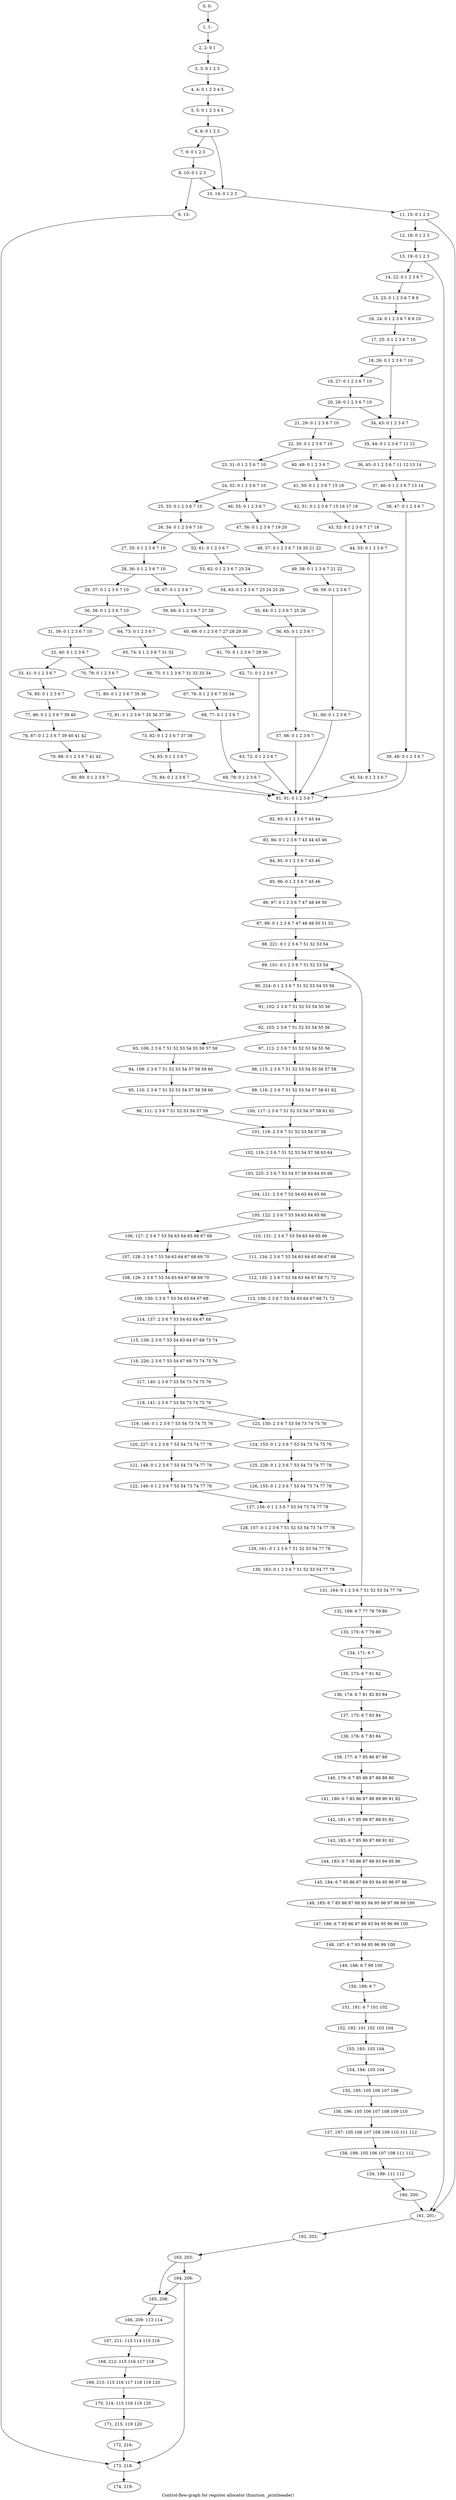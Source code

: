 digraph G {
graph [label="Control-flow-graph for register allocator (function _printheader)"]
0[label="0, 0: "];
1[label="1, 1: "];
2[label="2, 2: 0 1 "];
3[label="3, 3: 0 1 2 3 "];
4[label="4, 4: 0 1 2 3 4 5 "];
5[label="5, 5: 0 1 2 3 4 5 "];
6[label="6, 6: 0 1 2 3 "];
7[label="7, 9: 0 1 2 3 "];
8[label="8, 10: 0 1 2 3 "];
9[label="9, 13: "];
10[label="10, 14: 0 1 2 3 "];
11[label="11, 15: 0 1 2 3 "];
12[label="12, 18: 0 1 2 3 "];
13[label="13, 19: 0 1 2 3 "];
14[label="14, 22: 0 1 2 3 6 7 "];
15[label="15, 23: 0 1 2 3 6 7 8 9 "];
16[label="16, 24: 0 1 2 3 6 7 8 9 10 "];
17[label="17, 25: 0 1 2 3 6 7 10 "];
18[label="18, 26: 0 1 2 3 6 7 10 "];
19[label="19, 27: 0 1 2 3 6 7 10 "];
20[label="20, 28: 0 1 2 3 6 7 10 "];
21[label="21, 29: 0 1 2 3 6 7 10 "];
22[label="22, 30: 0 1 2 3 6 7 10 "];
23[label="23, 31: 0 1 2 3 6 7 10 "];
24[label="24, 32: 0 1 2 3 6 7 10 "];
25[label="25, 33: 0 1 2 3 6 7 10 "];
26[label="26, 34: 0 1 2 3 6 7 10 "];
27[label="27, 35: 0 1 2 3 6 7 10 "];
28[label="28, 36: 0 1 2 3 6 7 10 "];
29[label="29, 37: 0 1 2 3 6 7 10 "];
30[label="30, 38: 0 1 2 3 6 7 10 "];
31[label="31, 39: 0 1 2 3 6 7 10 "];
32[label="32, 40: 0 1 2 3 6 7 "];
33[label="33, 41: 0 1 2 3 6 7 "];
34[label="34, 43: 0 1 2 3 6 7 "];
35[label="35, 44: 0 1 2 3 6 7 11 12 "];
36[label="36, 45: 0 1 2 3 6 7 11 12 13 14 "];
37[label="37, 46: 0 1 2 3 6 7 13 14 "];
38[label="38, 47: 0 1 2 3 6 7 "];
39[label="39, 48: 0 1 2 3 6 7 "];
40[label="40, 49: 0 1 2 3 6 7 "];
41[label="41, 50: 0 1 2 3 6 7 15 16 "];
42[label="42, 51: 0 1 2 3 6 7 15 16 17 18 "];
43[label="43, 52: 0 1 2 3 6 7 17 18 "];
44[label="44, 53: 0 1 2 3 6 7 "];
45[label="45, 54: 0 1 2 3 6 7 "];
46[label="46, 55: 0 1 2 3 6 7 "];
47[label="47, 56: 0 1 2 3 6 7 19 20 "];
48[label="48, 57: 0 1 2 3 6 7 19 20 21 22 "];
49[label="49, 58: 0 1 2 3 6 7 21 22 "];
50[label="50, 59: 0 1 2 3 6 7 "];
51[label="51, 60: 0 1 2 3 6 7 "];
52[label="52, 61: 0 1 2 3 6 7 "];
53[label="53, 62: 0 1 2 3 6 7 23 24 "];
54[label="54, 63: 0 1 2 3 6 7 23 24 25 26 "];
55[label="55, 64: 0 1 2 3 6 7 25 26 "];
56[label="56, 65: 0 1 2 3 6 7 "];
57[label="57, 66: 0 1 2 3 6 7 "];
58[label="58, 67: 0 1 2 3 6 7 "];
59[label="59, 68: 0 1 2 3 6 7 27 28 "];
60[label="60, 69: 0 1 2 3 6 7 27 28 29 30 "];
61[label="61, 70: 0 1 2 3 6 7 29 30 "];
62[label="62, 71: 0 1 2 3 6 7 "];
63[label="63, 72: 0 1 2 3 6 7 "];
64[label="64, 73: 0 1 2 3 6 7 "];
65[label="65, 74: 0 1 2 3 6 7 31 32 "];
66[label="66, 75: 0 1 2 3 6 7 31 32 33 34 "];
67[label="67, 76: 0 1 2 3 6 7 33 34 "];
68[label="68, 77: 0 1 2 3 6 7 "];
69[label="69, 78: 0 1 2 3 6 7 "];
70[label="70, 79: 0 1 2 3 6 7 "];
71[label="71, 80: 0 1 2 3 6 7 35 36 "];
72[label="72, 81: 0 1 2 3 6 7 35 36 37 38 "];
73[label="73, 82: 0 1 2 3 6 7 37 38 "];
74[label="74, 83: 0 1 2 3 6 7 "];
75[label="75, 84: 0 1 2 3 6 7 "];
76[label="76, 85: 0 1 2 3 6 7 "];
77[label="77, 86: 0 1 2 3 6 7 39 40 "];
78[label="78, 87: 0 1 2 3 6 7 39 40 41 42 "];
79[label="79, 88: 0 1 2 3 6 7 41 42 "];
80[label="80, 89: 0 1 2 3 6 7 "];
81[label="81, 91: 0 1 2 3 6 7 "];
82[label="82, 93: 0 1 2 3 6 7 43 44 "];
83[label="83, 94: 0 1 2 3 6 7 43 44 45 46 "];
84[label="84, 95: 0 1 2 3 6 7 45 46 "];
85[label="85, 96: 0 1 2 3 6 7 45 46 "];
86[label="86, 97: 0 1 2 3 6 7 47 48 49 50 "];
87[label="87, 98: 0 1 2 3 6 7 47 48 49 50 51 52 "];
88[label="88, 221: 0 1 2 3 6 7 51 52 53 54 "];
89[label="89, 101: 0 1 2 3 6 7 51 52 53 54 "];
90[label="90, 224: 0 1 2 3 6 7 51 52 53 54 55 56 "];
91[label="91, 102: 2 3 6 7 51 52 53 54 55 56 "];
92[label="92, 103: 2 3 6 7 51 52 53 54 55 56 "];
93[label="93, 108: 2 3 6 7 51 52 53 54 55 56 57 58 "];
94[label="94, 109: 2 3 6 7 51 52 53 54 57 58 59 60 "];
95[label="95, 110: 2 3 6 7 51 52 53 54 57 58 59 60 "];
96[label="96, 111: 2 3 6 7 51 52 53 54 57 58 "];
97[label="97, 112: 2 3 6 7 51 52 53 54 55 56 "];
98[label="98, 115: 2 3 6 7 51 52 53 54 55 56 57 58 "];
99[label="99, 116: 2 3 6 7 51 52 53 54 57 58 61 62 "];
100[label="100, 117: 2 3 6 7 51 52 53 54 57 58 61 62 "];
101[label="101, 118: 2 3 6 7 51 52 53 54 57 58 "];
102[label="102, 119: 2 3 6 7 51 52 53 54 57 58 63 64 "];
103[label="103, 225: 2 3 6 7 53 54 57 58 63 64 65 66 "];
104[label="104, 121: 2 3 6 7 53 54 63 64 65 66 "];
105[label="105, 122: 2 3 6 7 53 54 63 64 65 66 "];
106[label="106, 127: 2 3 6 7 53 54 63 64 65 66 67 68 "];
107[label="107, 128: 2 3 6 7 53 54 63 64 67 68 69 70 "];
108[label="108, 129: 2 3 6 7 53 54 63 64 67 68 69 70 "];
109[label="109, 130: 2 3 6 7 53 54 63 64 67 68 "];
110[label="110, 131: 2 3 6 7 53 54 63 64 65 66 "];
111[label="111, 134: 2 3 6 7 53 54 63 64 65 66 67 68 "];
112[label="112, 135: 2 3 6 7 53 54 63 64 67 68 71 72 "];
113[label="113, 136: 2 3 6 7 53 54 63 64 67 68 71 72 "];
114[label="114, 137: 2 3 6 7 53 54 63 64 67 68 "];
115[label="115, 138: 2 3 6 7 53 54 63 64 67 68 73 74 "];
116[label="116, 226: 2 3 6 7 53 54 67 68 73 74 75 76 "];
117[label="117, 140: 2 3 6 7 53 54 73 74 75 76 "];
118[label="118, 141: 2 3 6 7 53 54 73 74 75 76 "];
119[label="119, 146: 0 1 2 3 6 7 53 54 73 74 75 76 "];
120[label="120, 227: 0 1 2 3 6 7 53 54 73 74 77 78 "];
121[label="121, 148: 0 1 2 3 6 7 53 54 73 74 77 78 "];
122[label="122, 149: 0 1 2 3 6 7 53 54 73 74 77 78 "];
123[label="123, 150: 2 3 6 7 53 54 73 74 75 76 "];
124[label="124, 153: 0 1 2 3 6 7 53 54 73 74 75 76 "];
125[label="125, 228: 0 1 2 3 6 7 53 54 73 74 77 78 "];
126[label="126, 155: 0 1 2 3 6 7 53 54 73 74 77 78 "];
127[label="127, 156: 0 1 2 3 6 7 53 54 73 74 77 78 "];
128[label="128, 157: 0 1 2 3 6 7 51 52 53 54 73 74 77 78 "];
129[label="129, 161: 0 1 2 3 6 7 51 52 53 54 77 78 "];
130[label="130, 163: 0 1 2 3 6 7 51 52 53 54 77 78 "];
131[label="131, 164: 0 1 2 3 6 7 51 52 53 54 77 78 "];
132[label="132, 169: 6 7 77 78 79 80 "];
133[label="133, 170: 6 7 79 80 "];
134[label="134, 171: 6 7 "];
135[label="135, 173: 6 7 81 82 "];
136[label="136, 174: 6 7 81 82 83 84 "];
137[label="137, 175: 6 7 83 84 "];
138[label="138, 176: 6 7 83 84 "];
139[label="139, 177: 6 7 85 86 87 88 "];
140[label="140, 179: 6 7 85 86 87 88 89 90 "];
141[label="141, 180: 6 7 85 86 87 88 89 90 91 92 "];
142[label="142, 181: 6 7 85 86 87 88 91 92 "];
143[label="143, 182: 6 7 85 86 87 88 91 92 "];
144[label="144, 183: 6 7 85 86 87 88 93 94 95 96 "];
145[label="145, 184: 6 7 85 86 87 88 93 94 95 96 97 98 "];
146[label="146, 185: 6 7 85 86 87 88 93 94 95 96 97 98 99 100 "];
147[label="147, 186: 6 7 85 86 87 88 93 94 95 96 99 100 "];
148[label="148, 187: 6 7 93 94 95 96 99 100 "];
149[label="149, 188: 6 7 99 100 "];
150[label="150, 189: 6 7 "];
151[label="151, 191: 6 7 101 102 "];
152[label="152, 192: 101 102 103 104 "];
153[label="153, 193: 103 104 "];
154[label="154, 194: 103 104 "];
155[label="155, 195: 105 106 107 108 "];
156[label="156, 196: 105 106 107 108 109 110 "];
157[label="157, 197: 105 106 107 108 109 110 111 112 "];
158[label="158, 198: 105 106 107 108 111 112 "];
159[label="159, 199: 111 112 "];
160[label="160, 200: "];
161[label="161, 201: "];
162[label="162, 202: "];
163[label="163, 203: "];
164[label="164, 206: "];
165[label="165, 208: "];
166[label="166, 209: 113 114 "];
167[label="167, 211: 113 114 115 116 "];
168[label="168, 212: 115 116 117 118 "];
169[label="169, 213: 115 116 117 118 119 120 "];
170[label="170, 214: 115 116 119 120 "];
171[label="171, 215: 119 120 "];
172[label="172, 216: "];
173[label="173, 218: "];
174[label="174, 219: "];
0->1 ;
1->2 ;
2->3 ;
3->4 ;
4->5 ;
5->6 ;
6->7 ;
6->10 ;
7->8 ;
8->9 ;
8->10 ;
9->173 ;
10->11 ;
11->12 ;
11->161 ;
12->13 ;
13->14 ;
13->161 ;
14->15 ;
15->16 ;
16->17 ;
17->18 ;
18->19 ;
18->34 ;
19->20 ;
20->21 ;
20->34 ;
21->22 ;
22->23 ;
22->40 ;
23->24 ;
24->25 ;
24->46 ;
25->26 ;
26->27 ;
26->52 ;
27->28 ;
28->29 ;
28->58 ;
29->30 ;
30->31 ;
30->64 ;
31->32 ;
32->33 ;
32->70 ;
33->76 ;
34->35 ;
35->36 ;
36->37 ;
37->38 ;
38->39 ;
39->81 ;
40->41 ;
41->42 ;
42->43 ;
43->44 ;
44->45 ;
45->81 ;
46->47 ;
47->48 ;
48->49 ;
49->50 ;
50->51 ;
51->81 ;
52->53 ;
53->54 ;
54->55 ;
55->56 ;
56->57 ;
57->81 ;
58->59 ;
59->60 ;
60->61 ;
61->62 ;
62->63 ;
63->81 ;
64->65 ;
65->66 ;
66->67 ;
67->68 ;
68->69 ;
69->81 ;
70->71 ;
71->72 ;
72->73 ;
73->74 ;
74->75 ;
75->81 ;
76->77 ;
77->78 ;
78->79 ;
79->80 ;
80->81 ;
81->82 ;
82->83 ;
83->84 ;
84->85 ;
85->86 ;
86->87 ;
87->88 ;
88->89 ;
89->90 ;
90->91 ;
91->92 ;
92->93 ;
92->97 ;
93->94 ;
94->95 ;
95->96 ;
96->101 ;
97->98 ;
98->99 ;
99->100 ;
100->101 ;
101->102 ;
102->103 ;
103->104 ;
104->105 ;
105->106 ;
105->110 ;
106->107 ;
107->108 ;
108->109 ;
109->114 ;
110->111 ;
111->112 ;
112->113 ;
113->114 ;
114->115 ;
115->116 ;
116->117 ;
117->118 ;
118->119 ;
118->123 ;
119->120 ;
120->121 ;
121->122 ;
122->127 ;
123->124 ;
124->125 ;
125->126 ;
126->127 ;
127->128 ;
128->129 ;
129->130 ;
130->131 ;
131->132 ;
131->89 ;
132->133 ;
133->134 ;
134->135 ;
135->136 ;
136->137 ;
137->138 ;
138->139 ;
139->140 ;
140->141 ;
141->142 ;
142->143 ;
143->144 ;
144->145 ;
145->146 ;
146->147 ;
147->148 ;
148->149 ;
149->150 ;
150->151 ;
151->152 ;
152->153 ;
153->154 ;
154->155 ;
155->156 ;
156->157 ;
157->158 ;
158->159 ;
159->160 ;
160->161 ;
161->162 ;
162->163 ;
163->164 ;
163->165 ;
164->165 ;
164->173 ;
165->166 ;
166->167 ;
167->168 ;
168->169 ;
169->170 ;
170->171 ;
171->172 ;
172->173 ;
173->174 ;
}
